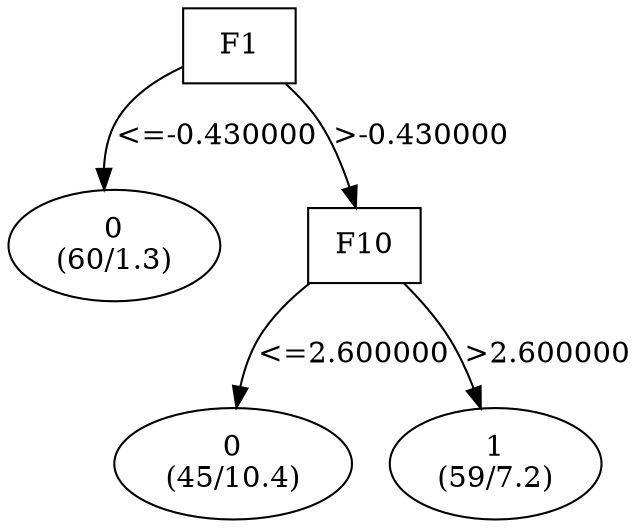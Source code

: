 digraph YaDT {
n0 [ shape=box, label="F1\n"]
n0 -> n1 [label="<=-0.430000"]
n1 [ shape=ellipse, label="0\n(60/1.3)"]
n0 -> n2 [label=">-0.430000"]
n2 [ shape=box, label="F10\n"]
n2 -> n3 [label="<=2.600000"]
n3 [ shape=ellipse, label="0\n(45/10.4)"]
n2 -> n4 [label=">2.600000"]
n4 [ shape=ellipse, label="1\n(59/7.2)"]
}
